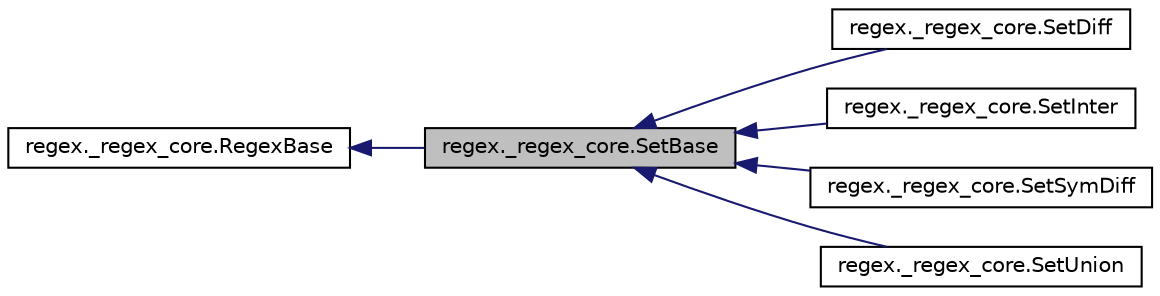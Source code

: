 digraph "regex._regex_core.SetBase"
{
 // LATEX_PDF_SIZE
  edge [fontname="Helvetica",fontsize="10",labelfontname="Helvetica",labelfontsize="10"];
  node [fontname="Helvetica",fontsize="10",shape=record];
  rankdir="LR";
  Node1 [label="regex._regex_core.SetBase",height=0.2,width=0.4,color="black", fillcolor="grey75", style="filled", fontcolor="black",tooltip=" "];
  Node2 -> Node1 [dir="back",color="midnightblue",fontsize="10",style="solid",fontname="Helvetica"];
  Node2 [label="regex._regex_core.RegexBase",height=0.2,width=0.4,color="black", fillcolor="white", style="filled",URL="$classregex_1_1__regex__core_1_1RegexBase.html",tooltip=" "];
  Node1 -> Node3 [dir="back",color="midnightblue",fontsize="10",style="solid",fontname="Helvetica"];
  Node3 [label="regex._regex_core.SetDiff",height=0.2,width=0.4,color="black", fillcolor="white", style="filled",URL="$classregex_1_1__regex__core_1_1SetDiff.html",tooltip=" "];
  Node1 -> Node4 [dir="back",color="midnightblue",fontsize="10",style="solid",fontname="Helvetica"];
  Node4 [label="regex._regex_core.SetInter",height=0.2,width=0.4,color="black", fillcolor="white", style="filled",URL="$classregex_1_1__regex__core_1_1SetInter.html",tooltip=" "];
  Node1 -> Node5 [dir="back",color="midnightblue",fontsize="10",style="solid",fontname="Helvetica"];
  Node5 [label="regex._regex_core.SetSymDiff",height=0.2,width=0.4,color="black", fillcolor="white", style="filled",URL="$classregex_1_1__regex__core_1_1SetSymDiff.html",tooltip=" "];
  Node1 -> Node6 [dir="back",color="midnightblue",fontsize="10",style="solid",fontname="Helvetica"];
  Node6 [label="regex._regex_core.SetUnion",height=0.2,width=0.4,color="black", fillcolor="white", style="filled",URL="$classregex_1_1__regex__core_1_1SetUnion.html",tooltip=" "];
}
